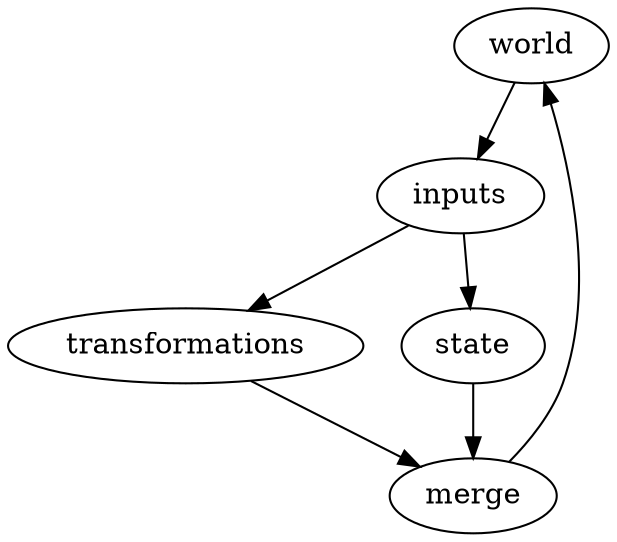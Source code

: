digraph G {
        world;

        inputs;
        transformations;
        state;
        merge;

        inputs -> transformations -> merge;
        inputs -> state -> merge;

        world -> inputs;
        merge -> world;
}
